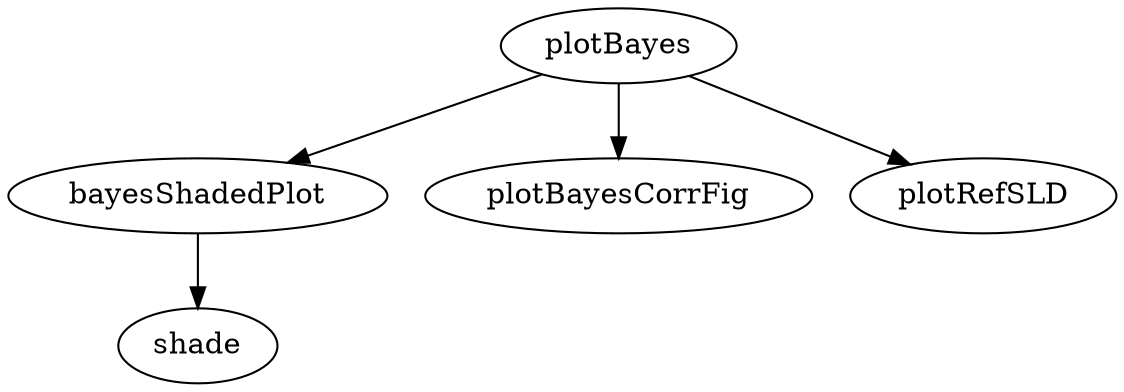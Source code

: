 /* Created by mdot for Matlab */
digraph m2html {
  bayesShadedPlot -> shade;
  plotBayes -> bayesShadedPlot;
  plotBayes -> plotBayesCorrFig;
  plotBayes -> plotRefSLD;

  bayesShadedPlot [URL="bayesShadedPlot.html"];
  plotBayes [URL="plotBayes.html"];
  plotBayesCorrFig [URL="plotBayesCorrFig.html"];
  plotRefSLD [URL="plotRefSLD.html"];
  shade [URL="shade.html"];
}